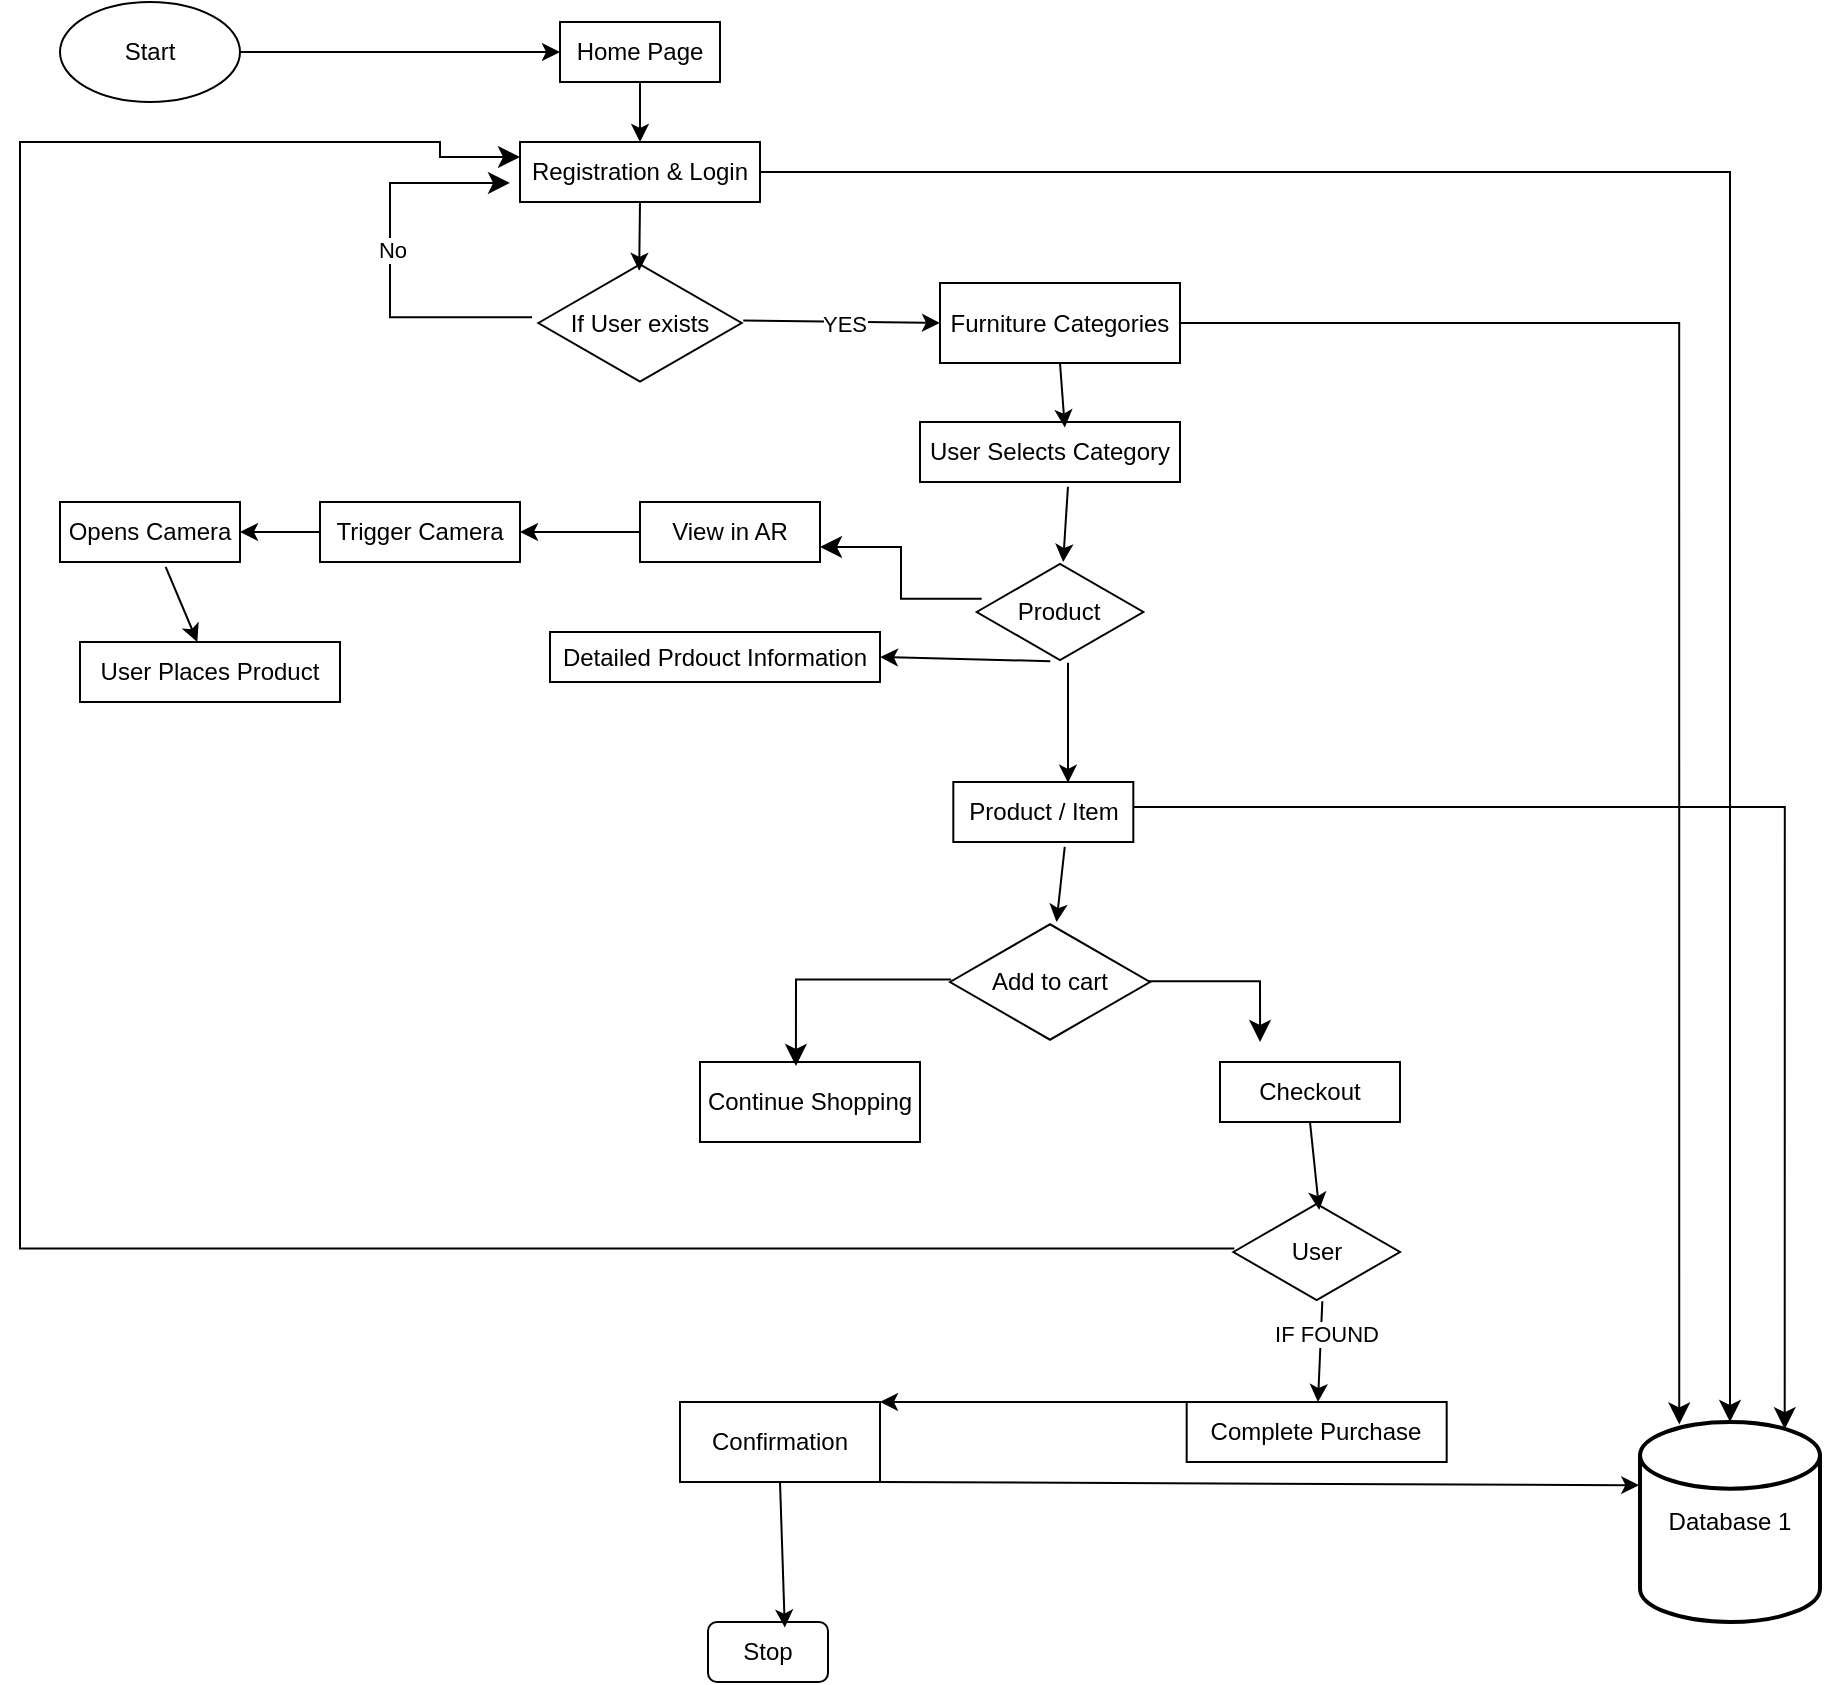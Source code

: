 <mxfile version="21.7.5" type="device">
  <diagram name="Page-1" id="I9AM9L3e_nEDn7vadmaS">
    <mxGraphModel dx="1290" dy="617" grid="1" gridSize="10" guides="1" tooltips="1" connect="1" arrows="1" fold="1" page="1" pageScale="1" pageWidth="827" pageHeight="1169" math="0" shadow="0">
      <root>
        <mxCell id="0" />
        <mxCell id="1" parent="0" />
        <mxCell id="qv5WQ0S7pS-fZdJ3RePI-1" value="Start" style="ellipse;whiteSpace=wrap;html=1;" vertex="1" parent="1">
          <mxGeometry x="30" y="10" width="90" height="50" as="geometry" />
        </mxCell>
        <mxCell id="qv5WQ0S7pS-fZdJ3RePI-2" value="Registration &amp;amp; Login" style="rounded=0;whiteSpace=wrap;html=1;" vertex="1" parent="1">
          <mxGeometry x="260" y="80" width="120" height="30" as="geometry" />
        </mxCell>
        <mxCell id="qv5WQ0S7pS-fZdJ3RePI-3" value="Furniture Categories" style="rounded=0;whiteSpace=wrap;html=1;" vertex="1" parent="1">
          <mxGeometry x="470" y="150.5" width="120" height="40" as="geometry" />
        </mxCell>
        <mxCell id="qv5WQ0S7pS-fZdJ3RePI-4" value="Home Page" style="rounded=0;whiteSpace=wrap;html=1;" vertex="1" parent="1">
          <mxGeometry x="280" y="20" width="80" height="30" as="geometry" />
        </mxCell>
        <mxCell id="qv5WQ0S7pS-fZdJ3RePI-6" value="If User exists" style="html=1;whiteSpace=wrap;aspect=fixed;shape=isoRectangle;" vertex="1" parent="1">
          <mxGeometry x="269.17" y="140" width="101.66" height="61" as="geometry" />
        </mxCell>
        <mxCell id="qv5WQ0S7pS-fZdJ3RePI-7" value="User Selects Category" style="rounded=0;whiteSpace=wrap;html=1;" vertex="1" parent="1">
          <mxGeometry x="460" y="220" width="130" height="30" as="geometry" />
        </mxCell>
        <mxCell id="qv5WQ0S7pS-fZdJ3RePI-8" value="View in AR" style="rounded=0;whiteSpace=wrap;html=1;" vertex="1" parent="1">
          <mxGeometry x="320" y="260" width="90" height="30" as="geometry" />
        </mxCell>
        <mxCell id="qv5WQ0S7pS-fZdJ3RePI-9" value="Trigger Camera" style="rounded=0;whiteSpace=wrap;html=1;" vertex="1" parent="1">
          <mxGeometry x="160" y="260" width="100" height="30" as="geometry" />
        </mxCell>
        <mxCell id="qv5WQ0S7pS-fZdJ3RePI-10" value="Opens Camera" style="rounded=0;whiteSpace=wrap;html=1;" vertex="1" parent="1">
          <mxGeometry x="30" y="260" width="90" height="30" as="geometry" />
        </mxCell>
        <mxCell id="qv5WQ0S7pS-fZdJ3RePI-11" value="User Places Product" style="rounded=0;whiteSpace=wrap;html=1;" vertex="1" parent="1">
          <mxGeometry x="40" y="330" width="130" height="30" as="geometry" />
        </mxCell>
        <mxCell id="qv5WQ0S7pS-fZdJ3RePI-13" value="Product" style="html=1;whiteSpace=wrap;aspect=fixed;shape=isoRectangle;" vertex="1" parent="1">
          <mxGeometry x="488.34" y="290" width="83.33" height="50" as="geometry" />
        </mxCell>
        <mxCell id="qv5WQ0S7pS-fZdJ3RePI-14" value="Detailed Prdouct Information" style="rounded=0;whiteSpace=wrap;html=1;" vertex="1" parent="1">
          <mxGeometry x="275" y="325" width="165" height="25" as="geometry" />
        </mxCell>
        <mxCell id="qv5WQ0S7pS-fZdJ3RePI-16" value="Product / Item" style="rounded=0;whiteSpace=wrap;html=1;" vertex="1" parent="1">
          <mxGeometry x="476.66" y="400" width="90" height="30" as="geometry" />
        </mxCell>
        <mxCell id="qv5WQ0S7pS-fZdJ3RePI-17" value="Add to cart" style="html=1;whiteSpace=wrap;aspect=fixed;shape=isoRectangle;" vertex="1" parent="1">
          <mxGeometry x="475" y="470" width="100" height="60" as="geometry" />
        </mxCell>
        <mxCell id="qv5WQ0S7pS-fZdJ3RePI-18" value="Continue Shopping" style="rounded=0;whiteSpace=wrap;html=1;" vertex="1" parent="1">
          <mxGeometry x="350" y="540" width="110" height="40" as="geometry" />
        </mxCell>
        <mxCell id="qv5WQ0S7pS-fZdJ3RePI-19" value="Checkout" style="rounded=0;whiteSpace=wrap;html=1;" vertex="1" parent="1">
          <mxGeometry x="610" y="540" width="90" height="30" as="geometry" />
        </mxCell>
        <mxCell id="qv5WQ0S7pS-fZdJ3RePI-20" value="User" style="html=1;whiteSpace=wrap;aspect=fixed;shape=isoRectangle;" vertex="1" parent="1">
          <mxGeometry x="616.67" y="610" width="83.33" height="50" as="geometry" />
        </mxCell>
        <mxCell id="qv5WQ0S7pS-fZdJ3RePI-21" value="Confirmation" style="rounded=0;whiteSpace=wrap;html=1;" vertex="1" parent="1">
          <mxGeometry x="340" y="710" width="100" height="40" as="geometry" />
        </mxCell>
        <mxCell id="qv5WQ0S7pS-fZdJ3RePI-22" value="Complete Purchase" style="rounded=0;whiteSpace=wrap;html=1;" vertex="1" parent="1">
          <mxGeometry x="593.34" y="710" width="130" height="30" as="geometry" />
        </mxCell>
        <mxCell id="qv5WQ0S7pS-fZdJ3RePI-23" value="Stop" style="rounded=1;whiteSpace=wrap;html=1;" vertex="1" parent="1">
          <mxGeometry x="354" y="820" width="60" height="30" as="geometry" />
        </mxCell>
        <mxCell id="qv5WQ0S7pS-fZdJ3RePI-24" value="Database 1" style="strokeWidth=2;html=1;shape=mxgraph.flowchart.database;whiteSpace=wrap;" vertex="1" parent="1">
          <mxGeometry x="820" y="720" width="90" height="100" as="geometry" />
        </mxCell>
        <mxCell id="qv5WQ0S7pS-fZdJ3RePI-25" value="" style="endArrow=classic;html=1;rounded=0;exitX=1;exitY=0.5;exitDx=0;exitDy=0;entryX=0;entryY=0.5;entryDx=0;entryDy=0;" edge="1" parent="1" source="qv5WQ0S7pS-fZdJ3RePI-1" target="qv5WQ0S7pS-fZdJ3RePI-4">
          <mxGeometry width="50" height="50" relative="1" as="geometry">
            <mxPoint x="160" y="60" as="sourcePoint" />
            <mxPoint x="220" y="20" as="targetPoint" />
          </mxGeometry>
        </mxCell>
        <mxCell id="qv5WQ0S7pS-fZdJ3RePI-26" value="" style="endArrow=classic;html=1;rounded=0;exitX=0.5;exitY=1;exitDx=0;exitDy=0;" edge="1" parent="1" source="qv5WQ0S7pS-fZdJ3RePI-4" target="qv5WQ0S7pS-fZdJ3RePI-2">
          <mxGeometry width="50" height="50" relative="1" as="geometry">
            <mxPoint x="380" y="70" as="sourcePoint" />
            <mxPoint x="430" y="20" as="targetPoint" />
          </mxGeometry>
        </mxCell>
        <mxCell id="qv5WQ0S7pS-fZdJ3RePI-27" value="" style="endArrow=classic;html=1;rounded=0;exitX=0.5;exitY=1;exitDx=0;exitDy=0;entryX=0.496;entryY=0.072;entryDx=0;entryDy=0;entryPerimeter=0;" edge="1" parent="1" source="qv5WQ0S7pS-fZdJ3RePI-2" target="qv5WQ0S7pS-fZdJ3RePI-6">
          <mxGeometry width="50" height="50" relative="1" as="geometry">
            <mxPoint x="330" y="120" as="sourcePoint" />
            <mxPoint x="430" y="110" as="targetPoint" />
          </mxGeometry>
        </mxCell>
        <mxCell id="qv5WQ0S7pS-fZdJ3RePI-28" value="" style="endArrow=classic;html=1;rounded=0;exitX=1.008;exitY=0.479;exitDx=0;exitDy=0;exitPerimeter=0;entryX=0;entryY=0.5;entryDx=0;entryDy=0;" edge="1" parent="1" source="qv5WQ0S7pS-fZdJ3RePI-6" target="qv5WQ0S7pS-fZdJ3RePI-3">
          <mxGeometry width="50" height="50" relative="1" as="geometry">
            <mxPoint x="390" y="190" as="sourcePoint" />
            <mxPoint x="440" y="140" as="targetPoint" />
          </mxGeometry>
        </mxCell>
        <mxCell id="qv5WQ0S7pS-fZdJ3RePI-31" value="YES" style="edgeLabel;html=1;align=center;verticalAlign=middle;resizable=0;points=[];" vertex="1" connectable="0" parent="qv5WQ0S7pS-fZdJ3RePI-28">
          <mxGeometry x="0.02" y="-1" relative="1" as="geometry">
            <mxPoint as="offset" />
          </mxGeometry>
        </mxCell>
        <mxCell id="qv5WQ0S7pS-fZdJ3RePI-29" value="" style="edgeStyle=segmentEdgeStyle;endArrow=classic;html=1;curved=0;rounded=0;endSize=8;startSize=8;exitX=-0.031;exitY=0.452;exitDx=0;exitDy=0;exitPerimeter=0;" edge="1" parent="1" source="qv5WQ0S7pS-fZdJ3RePI-6">
          <mxGeometry width="50" height="50" relative="1" as="geometry">
            <mxPoint x="275.003" y="150.502" as="sourcePoint" />
            <mxPoint x="255.02" y="100.49" as="targetPoint" />
            <Array as="points">
              <mxPoint x="195" y="168" />
              <mxPoint x="195" y="101" />
            </Array>
          </mxGeometry>
        </mxCell>
        <mxCell id="qv5WQ0S7pS-fZdJ3RePI-30" value="No" style="edgeLabel;html=1;align=center;verticalAlign=middle;resizable=0;points=[];" vertex="1" connectable="0" parent="qv5WQ0S7pS-fZdJ3RePI-29">
          <mxGeometry x="0.056" y="-1" relative="1" as="geometry">
            <mxPoint as="offset" />
          </mxGeometry>
        </mxCell>
        <mxCell id="qv5WQ0S7pS-fZdJ3RePI-32" value="" style="endArrow=classic;html=1;rounded=0;exitX=0.5;exitY=1;exitDx=0;exitDy=0;entryX=0.557;entryY=0.093;entryDx=0;entryDy=0;entryPerimeter=0;" edge="1" parent="1" source="qv5WQ0S7pS-fZdJ3RePI-3" target="qv5WQ0S7pS-fZdJ3RePI-7">
          <mxGeometry width="50" height="50" relative="1" as="geometry">
            <mxPoint x="660" y="260" as="sourcePoint" />
            <mxPoint x="710" y="210" as="targetPoint" />
          </mxGeometry>
        </mxCell>
        <mxCell id="qv5WQ0S7pS-fZdJ3RePI-33" value="" style="endArrow=classic;html=1;rounded=0;exitX=0.569;exitY=1.08;exitDx=0;exitDy=0;exitPerimeter=0;" edge="1" parent="1" source="qv5WQ0S7pS-fZdJ3RePI-7" target="qv5WQ0S7pS-fZdJ3RePI-13">
          <mxGeometry width="50" height="50" relative="1" as="geometry">
            <mxPoint x="590" y="290" as="sourcePoint" />
            <mxPoint x="640" y="240" as="targetPoint" />
          </mxGeometry>
        </mxCell>
        <mxCell id="qv5WQ0S7pS-fZdJ3RePI-34" value="" style="edgeStyle=elbowEdgeStyle;elbow=horizontal;endArrow=classic;html=1;curved=0;rounded=0;endSize=8;startSize=8;exitX=0.03;exitY=0.368;exitDx=0;exitDy=0;exitPerimeter=0;entryX=1;entryY=0.75;entryDx=0;entryDy=0;" edge="1" parent="1" source="qv5WQ0S7pS-fZdJ3RePI-13" target="qv5WQ0S7pS-fZdJ3RePI-8">
          <mxGeometry width="50" height="50" relative="1" as="geometry">
            <mxPoint x="390" y="230" as="sourcePoint" />
            <mxPoint x="430" y="260" as="targetPoint" />
          </mxGeometry>
        </mxCell>
        <mxCell id="qv5WQ0S7pS-fZdJ3RePI-35" value="" style="endArrow=classic;html=1;rounded=0;exitX=0.442;exitY=0.992;exitDx=0;exitDy=0;exitPerimeter=0;entryX=1;entryY=0.5;entryDx=0;entryDy=0;" edge="1" parent="1" source="qv5WQ0S7pS-fZdJ3RePI-13" target="qv5WQ0S7pS-fZdJ3RePI-14">
          <mxGeometry width="50" height="50" relative="1" as="geometry">
            <mxPoint x="280" y="440" as="sourcePoint" />
            <mxPoint x="330" y="390" as="targetPoint" />
          </mxGeometry>
        </mxCell>
        <mxCell id="qv5WQ0S7pS-fZdJ3RePI-36" value="" style="endArrow=classic;html=1;rounded=0;exitX=0;exitY=0.5;exitDx=0;exitDy=0;entryX=1;entryY=0.5;entryDx=0;entryDy=0;" edge="1" parent="1" source="qv5WQ0S7pS-fZdJ3RePI-8" target="qv5WQ0S7pS-fZdJ3RePI-9">
          <mxGeometry width="50" height="50" relative="1" as="geometry">
            <mxPoint x="210" y="360" as="sourcePoint" />
            <mxPoint x="260" y="310" as="targetPoint" />
          </mxGeometry>
        </mxCell>
        <mxCell id="qv5WQ0S7pS-fZdJ3RePI-37" value="" style="endArrow=classic;html=1;rounded=0;exitX=0;exitY=0.5;exitDx=0;exitDy=0;entryX=1;entryY=0.5;entryDx=0;entryDy=0;" edge="1" parent="1" source="qv5WQ0S7pS-fZdJ3RePI-9" target="qv5WQ0S7pS-fZdJ3RePI-10">
          <mxGeometry width="50" height="50" relative="1" as="geometry">
            <mxPoint x="160" y="430" as="sourcePoint" />
            <mxPoint x="210" y="380" as="targetPoint" />
          </mxGeometry>
        </mxCell>
        <mxCell id="qv5WQ0S7pS-fZdJ3RePI-38" value="" style="endArrow=classic;html=1;rounded=0;exitX=0.587;exitY=1.08;exitDx=0;exitDy=0;exitPerimeter=0;" edge="1" parent="1" source="qv5WQ0S7pS-fZdJ3RePI-10" target="qv5WQ0S7pS-fZdJ3RePI-11">
          <mxGeometry width="50" height="50" relative="1" as="geometry">
            <mxPoint x="90" y="300" as="sourcePoint" />
            <mxPoint x="130" y="380" as="targetPoint" />
          </mxGeometry>
        </mxCell>
        <mxCell id="qv5WQ0S7pS-fZdJ3RePI-39" value="" style="endArrow=classic;html=1;rounded=0;exitX=0.548;exitY=1.008;exitDx=0;exitDy=0;exitPerimeter=0;entryX=0.637;entryY=0.013;entryDx=0;entryDy=0;entryPerimeter=0;" edge="1" parent="1" source="qv5WQ0S7pS-fZdJ3RePI-13" target="qv5WQ0S7pS-fZdJ3RePI-16">
          <mxGeometry width="50" height="50" relative="1" as="geometry">
            <mxPoint x="593.34" y="390" as="sourcePoint" />
            <mxPoint x="570" y="370" as="targetPoint" />
          </mxGeometry>
        </mxCell>
        <mxCell id="qv5WQ0S7pS-fZdJ3RePI-40" value="" style="endArrow=classic;html=1;rounded=0;exitX=0.619;exitY=1.08;exitDx=0;exitDy=0;exitPerimeter=0;" edge="1" parent="1" source="qv5WQ0S7pS-fZdJ3RePI-16" target="qv5WQ0S7pS-fZdJ3RePI-17">
          <mxGeometry width="50" height="50" relative="1" as="geometry">
            <mxPoint x="390" y="480" as="sourcePoint" />
            <mxPoint x="440" y="430" as="targetPoint" />
          </mxGeometry>
        </mxCell>
        <mxCell id="qv5WQ0S7pS-fZdJ3RePI-42" value="" style="edgeStyle=segmentEdgeStyle;endArrow=classic;html=1;curved=0;rounded=0;endSize=8;startSize=8;exitX=0.006;exitY=0.48;exitDx=0;exitDy=0;exitPerimeter=0;entryX=0.436;entryY=0.05;entryDx=0;entryDy=0;entryPerimeter=0;" edge="1" parent="1" source="qv5WQ0S7pS-fZdJ3RePI-17" target="qv5WQ0S7pS-fZdJ3RePI-18">
          <mxGeometry width="50" height="50" relative="1" as="geometry">
            <mxPoint x="260" y="490" as="sourcePoint" />
            <mxPoint x="310" y="440" as="targetPoint" />
          </mxGeometry>
        </mxCell>
        <mxCell id="qv5WQ0S7pS-fZdJ3RePI-43" value="" style="edgeStyle=segmentEdgeStyle;endArrow=classic;html=1;curved=0;rounded=0;endSize=8;startSize=8;exitX=0.99;exitY=0.493;exitDx=0;exitDy=0;exitPerimeter=0;entryX=0.436;entryY=0.05;entryDx=0;entryDy=0;entryPerimeter=0;" edge="1" parent="1" source="qv5WQ0S7pS-fZdJ3RePI-17">
          <mxGeometry width="50" height="50" relative="1" as="geometry">
            <mxPoint x="708.04" y="487" as="sourcePoint" />
            <mxPoint x="630.04" y="530" as="targetPoint" />
          </mxGeometry>
        </mxCell>
        <mxCell id="qv5WQ0S7pS-fZdJ3RePI-44" value="" style="endArrow=classic;html=1;rounded=0;exitX=0.5;exitY=1;exitDx=0;exitDy=0;entryX=0.515;entryY=0.08;entryDx=0;entryDy=0;entryPerimeter=0;" edge="1" parent="1" source="qv5WQ0S7pS-fZdJ3RePI-19" target="qv5WQ0S7pS-fZdJ3RePI-20">
          <mxGeometry width="50" height="50" relative="1" as="geometry">
            <mxPoint x="525" y="635" as="sourcePoint" />
            <mxPoint x="590" y="580" as="targetPoint" />
          </mxGeometry>
        </mxCell>
        <mxCell id="qv5WQ0S7pS-fZdJ3RePI-45" value="" style="endArrow=classic;html=1;rounded=0;exitX=0.534;exitY=0.992;exitDx=0;exitDy=0;exitPerimeter=0;" edge="1" parent="1" source="qv5WQ0S7pS-fZdJ3RePI-20" target="qv5WQ0S7pS-fZdJ3RePI-22">
          <mxGeometry width="50" height="50" relative="1" as="geometry">
            <mxPoint x="470" y="650" as="sourcePoint" />
            <mxPoint x="520" y="600" as="targetPoint" />
          </mxGeometry>
        </mxCell>
        <mxCell id="qv5WQ0S7pS-fZdJ3RePI-49" value="IF FOUND" style="edgeLabel;html=1;align=center;verticalAlign=middle;resizable=0;points=[];" vertex="1" connectable="0" parent="qv5WQ0S7pS-fZdJ3RePI-45">
          <mxGeometry x="-0.337" y="2" relative="1" as="geometry">
            <mxPoint as="offset" />
          </mxGeometry>
        </mxCell>
        <mxCell id="qv5WQ0S7pS-fZdJ3RePI-46" value="" style="endArrow=classic;html=1;rounded=0;exitX=0;exitY=0;exitDx=0;exitDy=0;entryX=1;entryY=0;entryDx=0;entryDy=0;" edge="1" parent="1" source="qv5WQ0S7pS-fZdJ3RePI-22" target="qv5WQ0S7pS-fZdJ3RePI-21">
          <mxGeometry width="50" height="50" relative="1" as="geometry">
            <mxPoint x="470" y="710" as="sourcePoint" />
            <mxPoint x="520" y="660" as="targetPoint" />
          </mxGeometry>
        </mxCell>
        <mxCell id="qv5WQ0S7pS-fZdJ3RePI-47" value="" style="endArrow=classic;html=1;rounded=0;exitX=1;exitY=1;exitDx=0;exitDy=0;entryX=-0.004;entryY=0.316;entryDx=0;entryDy=0;entryPerimeter=0;" edge="1" parent="1" source="qv5WQ0S7pS-fZdJ3RePI-21" target="qv5WQ0S7pS-fZdJ3RePI-24">
          <mxGeometry width="50" height="50" relative="1" as="geometry">
            <mxPoint x="505" y="795" as="sourcePoint" />
            <mxPoint x="740" y="750" as="targetPoint" />
          </mxGeometry>
        </mxCell>
        <mxCell id="qv5WQ0S7pS-fZdJ3RePI-48" value="" style="endArrow=classic;html=1;rounded=0;exitX=0.5;exitY=1;exitDx=0;exitDy=0;entryX=0.64;entryY=0.093;entryDx=0;entryDy=0;entryPerimeter=0;" edge="1" parent="1" source="qv5WQ0S7pS-fZdJ3RePI-21" target="qv5WQ0S7pS-fZdJ3RePI-23">
          <mxGeometry width="50" height="50" relative="1" as="geometry">
            <mxPoint x="414" y="840" as="sourcePoint" />
            <mxPoint x="464" y="790" as="targetPoint" />
          </mxGeometry>
        </mxCell>
        <mxCell id="qv5WQ0S7pS-fZdJ3RePI-50" value="" style="edgeStyle=segmentEdgeStyle;endArrow=classic;html=1;curved=0;rounded=0;endSize=8;startSize=8;exitX=0.006;exitY=0.464;exitDx=0;exitDy=0;exitPerimeter=0;entryX=0;entryY=0.25;entryDx=0;entryDy=0;" edge="1" parent="1" source="qv5WQ0S7pS-fZdJ3RePI-20" target="qv5WQ0S7pS-fZdJ3RePI-2">
          <mxGeometry width="50" height="50" relative="1" as="geometry">
            <mxPoint x="269.17" y="620" as="sourcePoint" />
            <mxPoint x="319.17" y="570" as="targetPoint" />
            <Array as="points">
              <mxPoint x="10" y="633" />
              <mxPoint x="10" y="80" />
              <mxPoint x="220" y="80" />
              <mxPoint x="220" y="88" />
            </Array>
          </mxGeometry>
        </mxCell>
        <mxCell id="qv5WQ0S7pS-fZdJ3RePI-51" value="" style="edgeStyle=segmentEdgeStyle;endArrow=classic;html=1;curved=0;rounded=0;endSize=8;startSize=8;exitX=1;exitY=0.5;exitDx=0;exitDy=0;" edge="1" parent="1" source="qv5WQ0S7pS-fZdJ3RePI-2" target="qv5WQ0S7pS-fZdJ3RePI-24">
          <mxGeometry width="50" height="50" relative="1" as="geometry">
            <mxPoint x="690" y="325" as="sourcePoint" />
            <mxPoint x="740" y="275" as="targetPoint" />
          </mxGeometry>
        </mxCell>
        <mxCell id="qv5WQ0S7pS-fZdJ3RePI-52" value="" style="edgeStyle=segmentEdgeStyle;endArrow=classic;html=1;curved=0;rounded=0;endSize=8;startSize=8;exitX=1;exitY=0.5;exitDx=0;exitDy=0;entryX=0.218;entryY=0.012;entryDx=0;entryDy=0;entryPerimeter=0;" edge="1" parent="1" source="qv5WQ0S7pS-fZdJ3RePI-3" target="qv5WQ0S7pS-fZdJ3RePI-24">
          <mxGeometry width="50" height="50" relative="1" as="geometry">
            <mxPoint x="460" y="187.5" as="sourcePoint" />
            <mxPoint x="945" y="812.5" as="targetPoint" />
          </mxGeometry>
        </mxCell>
        <mxCell id="qv5WQ0S7pS-fZdJ3RePI-53" value="" style="edgeStyle=segmentEdgeStyle;endArrow=classic;html=1;curved=0;rounded=0;endSize=8;startSize=8;exitX=1;exitY=0.5;exitDx=0;exitDy=0;entryX=0.804;entryY=0.036;entryDx=0;entryDy=0;entryPerimeter=0;" edge="1" parent="1" target="qv5WQ0S7pS-fZdJ3RePI-24">
          <mxGeometry width="50" height="50" relative="1" as="geometry">
            <mxPoint x="566.66" y="412.5" as="sourcePoint" />
            <mxPoint x="1051.66" y="1037.5" as="targetPoint" />
          </mxGeometry>
        </mxCell>
      </root>
    </mxGraphModel>
  </diagram>
</mxfile>

